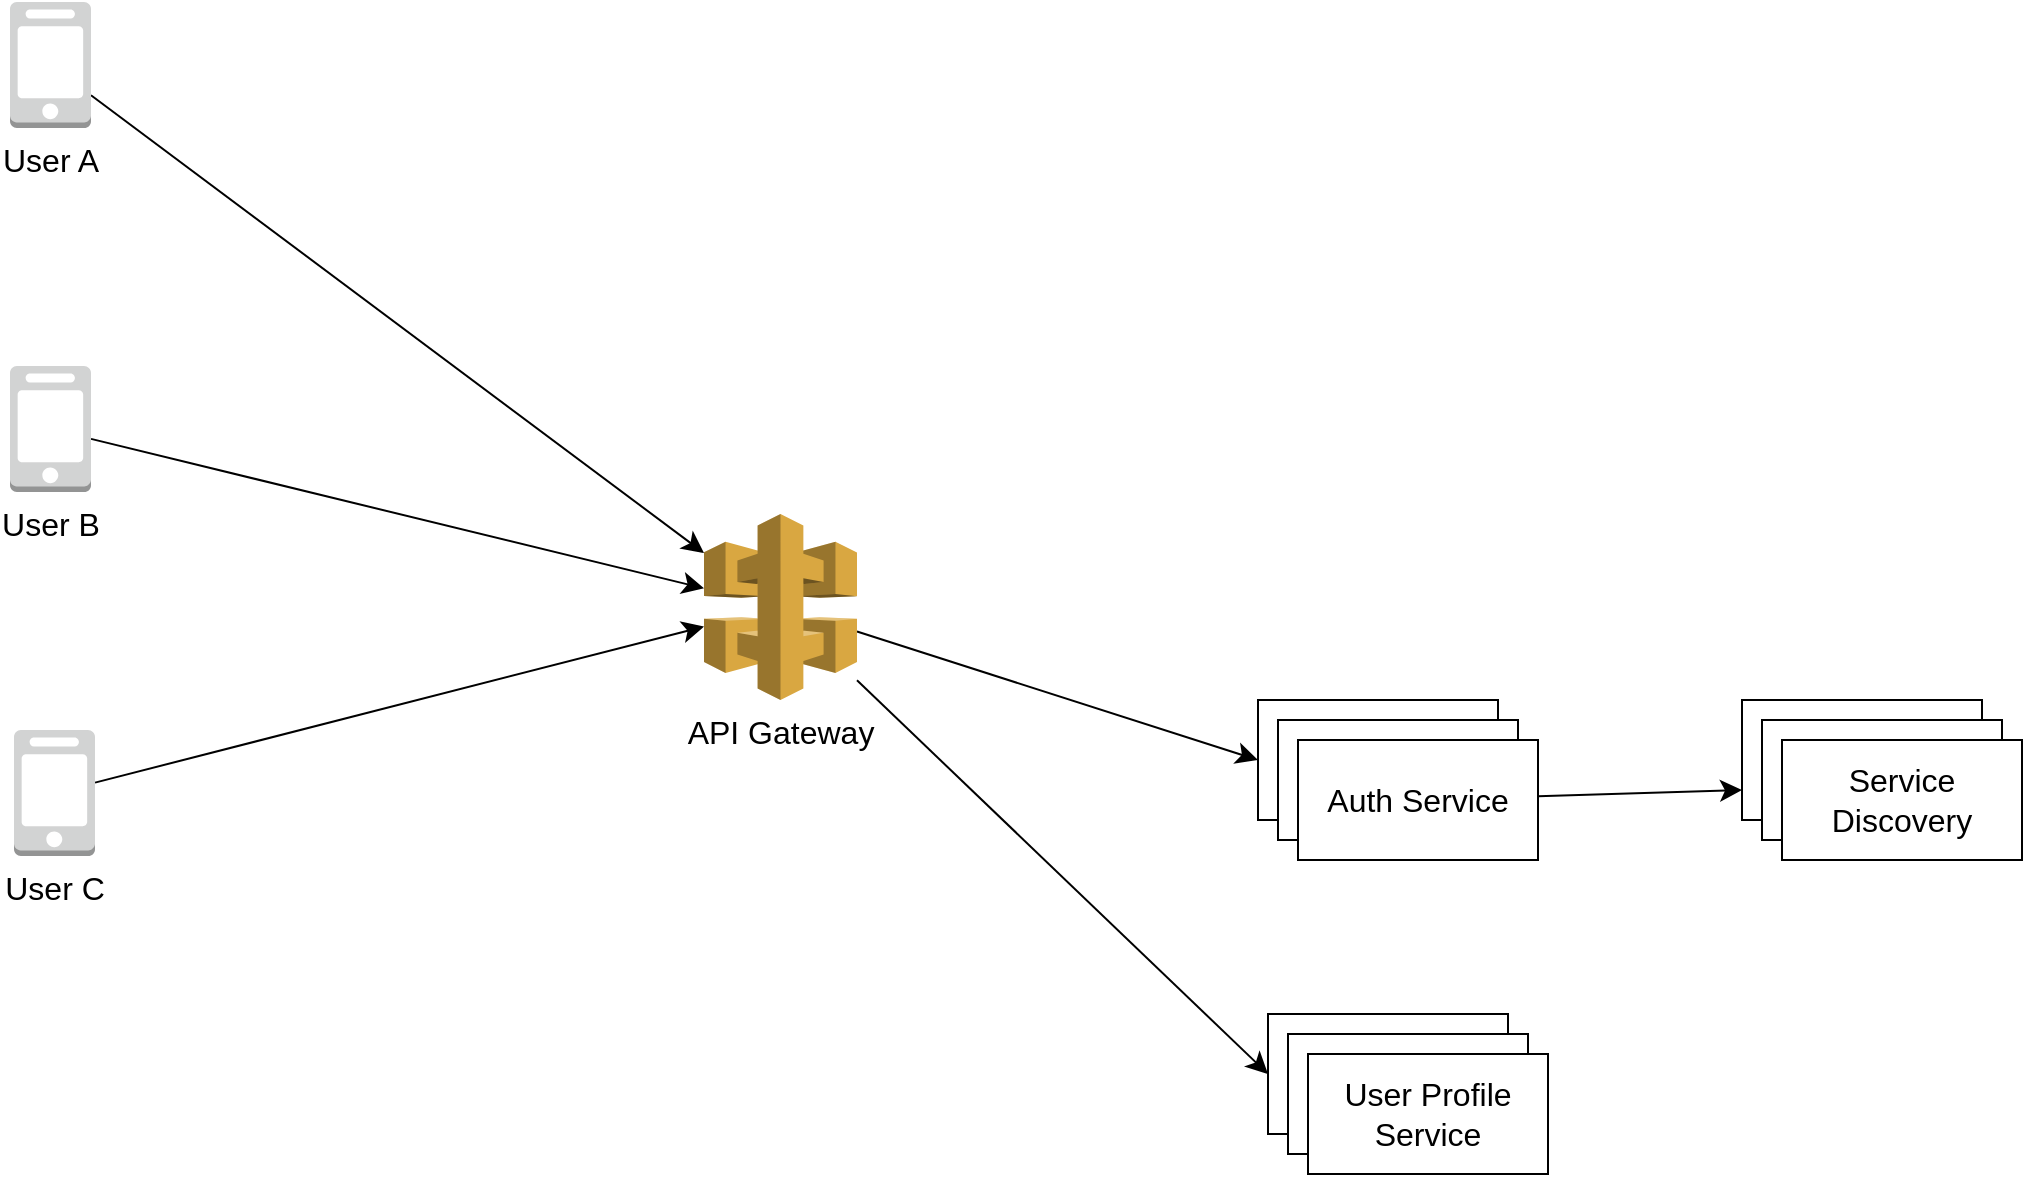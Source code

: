 <mxfile version="20.8.20" type="github">
  <diagram name="Page-1" id="FaiYo3VfVypyQkwJXVoq">
    <mxGraphModel dx="1834" dy="2197" grid="0" gridSize="10" guides="1" tooltips="1" connect="1" arrows="1" fold="1" page="0" pageScale="1" pageWidth="827" pageHeight="1169" background="none" math="0" shadow="0">
      <root>
        <mxCell id="0" />
        <mxCell id="1" parent="0" />
        <mxCell id="ZzfddEjBBQgfaQ5Hms3C-82" style="edgeStyle=none;curved=1;rounded=0;orthogonalLoop=1;jettySize=auto;html=1;fontSize=12;startSize=8;endSize=8;entryX=0;entryY=0.21;entryDx=0;entryDy=0;entryPerimeter=0;" edge="1" parent="1" source="ZzfddEjBBQgfaQ5Hms3C-78" target="ZzfddEjBBQgfaQ5Hms3C-86">
          <mxGeometry relative="1" as="geometry">
            <mxPoint x="223.146" y="-580.48" as="targetPoint" />
          </mxGeometry>
        </mxCell>
        <mxCell id="ZzfddEjBBQgfaQ5Hms3C-78" value="User A" style="outlineConnect=0;dashed=0;verticalLabelPosition=bottom;verticalAlign=top;align=center;html=1;shape=mxgraph.aws3.mobile_client;fillColor=#D2D3D3;gradientColor=none;fontSize=16;" vertex="1" parent="1">
          <mxGeometry x="-107" y="-855" width="40.5" height="63" as="geometry" />
        </mxCell>
        <mxCell id="ZzfddEjBBQgfaQ5Hms3C-83" style="edgeStyle=none;curved=1;rounded=0;orthogonalLoop=1;jettySize=auto;html=1;fontSize=12;startSize=8;endSize=8;" edge="1" parent="1" source="ZzfddEjBBQgfaQ5Hms3C-79" target="ZzfddEjBBQgfaQ5Hms3C-86">
          <mxGeometry relative="1" as="geometry">
            <mxPoint x="202" y="-550" as="targetPoint" />
          </mxGeometry>
        </mxCell>
        <mxCell id="ZzfddEjBBQgfaQ5Hms3C-79" value="User B" style="outlineConnect=0;dashed=0;verticalLabelPosition=bottom;verticalAlign=top;align=center;html=1;shape=mxgraph.aws3.mobile_client;fillColor=#D2D3D3;gradientColor=none;fontSize=16;" vertex="1" parent="1">
          <mxGeometry x="-107" y="-673" width="40.5" height="63" as="geometry" />
        </mxCell>
        <mxCell id="ZzfddEjBBQgfaQ5Hms3C-84" style="edgeStyle=none;curved=1;rounded=0;orthogonalLoop=1;jettySize=auto;html=1;fontSize=12;startSize=8;endSize=8;" edge="1" parent="1" source="ZzfddEjBBQgfaQ5Hms3C-80" target="ZzfddEjBBQgfaQ5Hms3C-86">
          <mxGeometry relative="1" as="geometry">
            <mxPoint x="219.574" y="-521.716" as="targetPoint" />
          </mxGeometry>
        </mxCell>
        <mxCell id="ZzfddEjBBQgfaQ5Hms3C-80" value="User C" style="outlineConnect=0;dashed=0;verticalLabelPosition=bottom;verticalAlign=top;align=center;html=1;shape=mxgraph.aws3.mobile_client;fillColor=#D2D3D3;gradientColor=none;fontSize=16;" vertex="1" parent="1">
          <mxGeometry x="-105" y="-491" width="40.5" height="63" as="geometry" />
        </mxCell>
        <mxCell id="ZzfddEjBBQgfaQ5Hms3C-98" style="edgeStyle=none;curved=1;rounded=0;orthogonalLoop=1;jettySize=auto;html=1;entryX=0;entryY=0.5;entryDx=0;entryDy=0;fontSize=12;startSize=8;endSize=8;" edge="1" parent="1" source="ZzfddEjBBQgfaQ5Hms3C-86" target="ZzfddEjBBQgfaQ5Hms3C-89">
          <mxGeometry relative="1" as="geometry" />
        </mxCell>
        <mxCell id="ZzfddEjBBQgfaQ5Hms3C-107" style="edgeStyle=none;curved=1;rounded=0;orthogonalLoop=1;jettySize=auto;html=1;entryX=0;entryY=0.5;entryDx=0;entryDy=0;fontSize=12;startSize=8;endSize=8;" edge="1" parent="1" source="ZzfddEjBBQgfaQ5Hms3C-86" target="ZzfddEjBBQgfaQ5Hms3C-92">
          <mxGeometry relative="1" as="geometry" />
        </mxCell>
        <mxCell id="ZzfddEjBBQgfaQ5Hms3C-86" value="API Gateway" style="outlineConnect=0;dashed=0;verticalLabelPosition=bottom;verticalAlign=top;align=center;html=1;shape=mxgraph.aws3.api_gateway;fillColor=#D9A741;gradientColor=none;fontSize=16;" vertex="1" parent="1">
          <mxGeometry x="240" y="-599" width="76.5" height="93" as="geometry" />
        </mxCell>
        <mxCell id="ZzfddEjBBQgfaQ5Hms3C-89" value="" style="rounded=0;whiteSpace=wrap;html=1;fontSize=16;" vertex="1" parent="1">
          <mxGeometry x="517" y="-506" width="120" height="60" as="geometry" />
        </mxCell>
        <mxCell id="ZzfddEjBBQgfaQ5Hms3C-90" value="" style="rounded=0;whiteSpace=wrap;html=1;fontSize=16;" vertex="1" parent="1">
          <mxGeometry x="527" y="-496" width="120" height="60" as="geometry" />
        </mxCell>
        <mxCell id="ZzfddEjBBQgfaQ5Hms3C-106" style="edgeStyle=none;curved=1;rounded=0;orthogonalLoop=1;jettySize=auto;html=1;entryX=0;entryY=0.75;entryDx=0;entryDy=0;fontSize=12;startSize=8;endSize=8;" edge="1" parent="1" source="ZzfddEjBBQgfaQ5Hms3C-91" target="ZzfddEjBBQgfaQ5Hms3C-102">
          <mxGeometry relative="1" as="geometry" />
        </mxCell>
        <mxCell id="ZzfddEjBBQgfaQ5Hms3C-91" value="Auth Service" style="rounded=0;whiteSpace=wrap;html=1;fontSize=16;" vertex="1" parent="1">
          <mxGeometry x="537" y="-486" width="120" height="60" as="geometry" />
        </mxCell>
        <mxCell id="ZzfddEjBBQgfaQ5Hms3C-92" value="" style="rounded=0;whiteSpace=wrap;html=1;fontSize=16;" vertex="1" parent="1">
          <mxGeometry x="522" y="-349" width="120" height="60" as="geometry" />
        </mxCell>
        <mxCell id="ZzfddEjBBQgfaQ5Hms3C-93" value="" style="rounded=0;whiteSpace=wrap;html=1;fontSize=16;" vertex="1" parent="1">
          <mxGeometry x="532" y="-339" width="120" height="60" as="geometry" />
        </mxCell>
        <mxCell id="ZzfddEjBBQgfaQ5Hms3C-94" value="User Profile Service" style="rounded=0;whiteSpace=wrap;html=1;fontSize=16;" vertex="1" parent="1">
          <mxGeometry x="542" y="-329" width="120" height="60" as="geometry" />
        </mxCell>
        <mxCell id="ZzfddEjBBQgfaQ5Hms3C-102" value="" style="rounded=0;whiteSpace=wrap;html=1;fontSize=16;" vertex="1" parent="1">
          <mxGeometry x="759" y="-506" width="120" height="60" as="geometry" />
        </mxCell>
        <mxCell id="ZzfddEjBBQgfaQ5Hms3C-103" value="" style="rounded=0;whiteSpace=wrap;html=1;fontSize=16;" vertex="1" parent="1">
          <mxGeometry x="769" y="-496" width="120" height="60" as="geometry" />
        </mxCell>
        <mxCell id="ZzfddEjBBQgfaQ5Hms3C-104" value="Service Discovery" style="rounded=0;whiteSpace=wrap;html=1;fontSize=16;" vertex="1" parent="1">
          <mxGeometry x="779" y="-486" width="120" height="60" as="geometry" />
        </mxCell>
      </root>
    </mxGraphModel>
  </diagram>
</mxfile>
